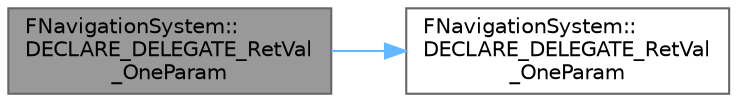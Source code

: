 digraph "FNavigationSystem::DECLARE_DELEGATE_RetVal_OneParam"
{
 // INTERACTIVE_SVG=YES
 // LATEX_PDF_SIZE
  bgcolor="transparent";
  edge [fontname=Helvetica,fontsize=10,labelfontname=Helvetica,labelfontsize=10];
  node [fontname=Helvetica,fontsize=10,shape=box,height=0.2,width=0.4];
  rankdir="LR";
  Node1 [id="Node000001",label="FNavigationSystem::\lDECLARE_DELEGATE_RetVal\l_OneParam",height=0.2,width=0.4,color="gray40", fillcolor="grey60", style="filled", fontcolor="black",tooltip=" "];
  Node1 -> Node2 [id="edge1_Node000001_Node000002",color="steelblue1",style="solid",tooltip=" "];
  Node2 [id="Node000002",label="FNavigationSystem::\lDECLARE_DELEGATE_RetVal\l_OneParam",height=0.2,width=0.4,color="grey40", fillcolor="white", style="filled",URL="$d0/d82/namespaceFNavigationSystem.html#a1b2c819c4ae447f5f64adb1e670c94dc",tooltip=" "];
}
